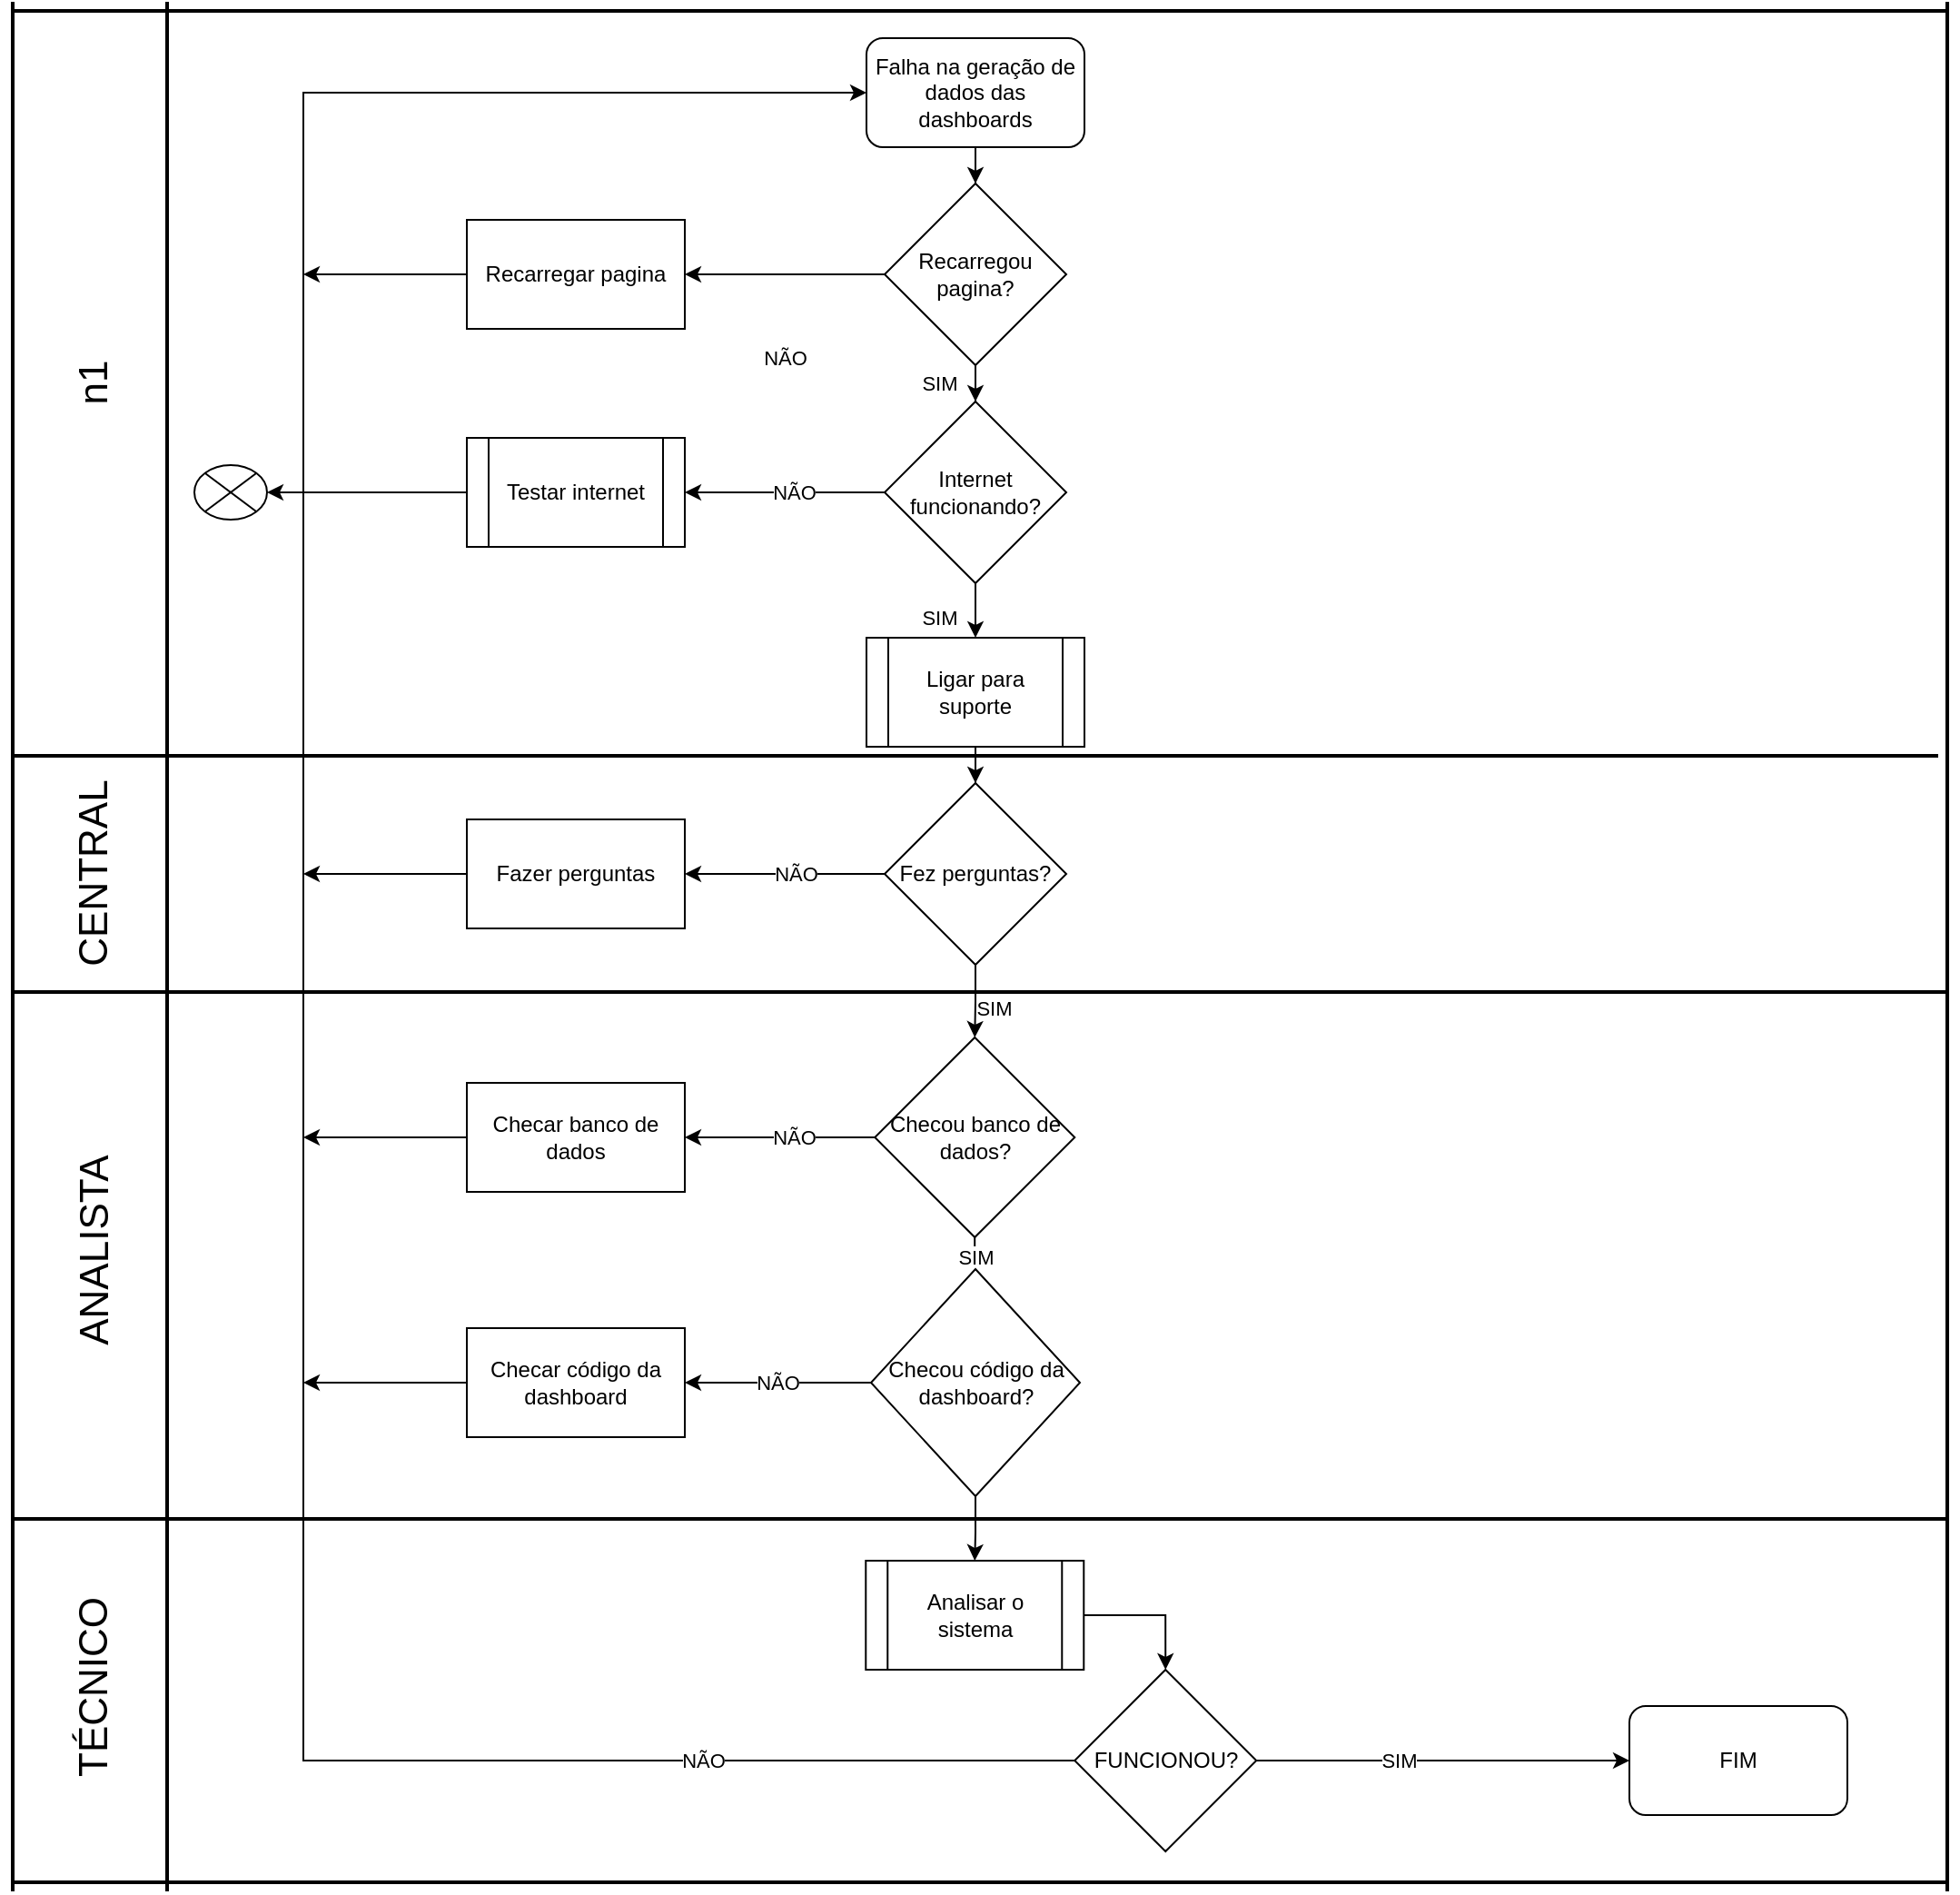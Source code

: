 <mxfile version="13.9.9" type="device" pages="2"><diagram id="C68aOzD6OiRZyPuTBdkf" name="Page-1"><mxGraphModel dx="1131" dy="-417" grid="1" gridSize="10" guides="1" tooltips="1" connect="1" arrows="1" fold="1" page="1" pageScale="1" pageWidth="827" pageHeight="1169" math="0" shadow="0"><root><mxCell id="0"/><mxCell id="1" parent="0"/><mxCell id="lL3IUf54djDJ5TBjghNZ-1" style="edgeStyle=orthogonalEdgeStyle;rounded=0;orthogonalLoop=1;jettySize=auto;html=1;entryX=0.5;entryY=0;entryDx=0;entryDy=0;" parent="1" source="lL3IUf54djDJ5TBjghNZ-2" target="lL3IUf54djDJ5TBjghNZ-5" edge="1"><mxGeometry relative="1" as="geometry"><mxPoint x="575" y="2050" as="targetPoint"/></mxGeometry></mxCell><mxCell id="lL3IUf54djDJ5TBjghNZ-2" value="&lt;font style=&quot;vertical-align: inherit&quot;&gt;&lt;font style=&quot;vertical-align: inherit&quot;&gt;&lt;font style=&quot;vertical-align: inherit&quot;&gt;&lt;font style=&quot;vertical-align: inherit&quot;&gt;Falha na geração de dados das dashboards&lt;/font&gt;&lt;/font&gt;&lt;br&gt;&lt;/font&gt;&lt;/font&gt;" style="rounded=1;whiteSpace=wrap;html=1;" parent="1" vertex="1"><mxGeometry x="515" y="1940" width="120" height="60" as="geometry"/></mxCell><mxCell id="lL3IUf54djDJ5TBjghNZ-3" value="NÃO" style="edgeStyle=orthogonalEdgeStyle;rounded=0;orthogonalLoop=1;jettySize=auto;html=1;" parent="1" source="lL3IUf54djDJ5TBjghNZ-5" target="lL3IUf54djDJ5TBjghNZ-7" edge="1"><mxGeometry x="1" y="56" relative="1" as="geometry"><Array as="points"><mxPoint x="415" y="2070"/></Array><mxPoint x="55" y="-10" as="offset"/></mxGeometry></mxCell><mxCell id="lL3IUf54djDJ5TBjghNZ-4" value="SIM" style="edgeStyle=orthogonalEdgeStyle;rounded=0;orthogonalLoop=1;jettySize=auto;html=1;entryX=0.5;entryY=0;entryDx=0;entryDy=0;" parent="1" source="lL3IUf54djDJ5TBjghNZ-5" target="lL3IUf54djDJ5TBjghNZ-17" edge="1"><mxGeometry x="0.668" y="-20" relative="1" as="geometry"><mxPoint as="offset"/></mxGeometry></mxCell><mxCell id="lL3IUf54djDJ5TBjghNZ-5" value="Recarregou&lt;br&gt;pagina?" style="rhombus;whiteSpace=wrap;html=1;" parent="1" vertex="1"><mxGeometry x="525" y="2020" width="100" height="100" as="geometry"/></mxCell><mxCell id="lL3IUf54djDJ5TBjghNZ-6" style="edgeStyle=orthogonalEdgeStyle;rounded=0;orthogonalLoop=1;jettySize=auto;html=1;" parent="1" source="lL3IUf54djDJ5TBjghNZ-7" edge="1"><mxGeometry relative="1" as="geometry"><mxPoint x="205" y="2070" as="targetPoint"/></mxGeometry></mxCell><mxCell id="lL3IUf54djDJ5TBjghNZ-7" value="Recarregar pagina" style="rounded=0;whiteSpace=wrap;html=1;" parent="1" vertex="1"><mxGeometry x="295" y="2040" width="120" height="60" as="geometry"/></mxCell><mxCell id="lL3IUf54djDJ5TBjghNZ-8" style="edgeStyle=orthogonalEdgeStyle;rounded=0;orthogonalLoop=1;jettySize=auto;html=1;entryX=0;entryY=0.5;entryDx=0;entryDy=0;" parent="1" source="lL3IUf54djDJ5TBjghNZ-12" target="lL3IUf54djDJ5TBjghNZ-2" edge="1"><mxGeometry relative="1" as="geometry"><mxPoint x="799" y="2450" as="targetPoint"/><Array as="points"><mxPoint x="205" y="2888"/><mxPoint x="205" y="1970"/></Array></mxGeometry></mxCell><mxCell id="lL3IUf54djDJ5TBjghNZ-9" value="NÃO" style="edgeLabel;html=1;align=center;verticalAlign=middle;resizable=0;points=[];" parent="lL3IUf54djDJ5TBjghNZ-8" vertex="1" connectable="0"><mxGeometry x="-0.444" y="1" relative="1" as="geometry"><mxPoint x="220.97" y="34.76" as="offset"/></mxGeometry></mxCell><mxCell id="lL3IUf54djDJ5TBjghNZ-10" style="edgeStyle=orthogonalEdgeStyle;rounded=0;orthogonalLoop=1;jettySize=auto;html=1;entryX=0;entryY=0.5;entryDx=0;entryDy=0;" parent="1" source="lL3IUf54djDJ5TBjghNZ-12" target="lL3IUf54djDJ5TBjghNZ-13" edge="1"><mxGeometry relative="1" as="geometry"/></mxCell><mxCell id="lL3IUf54djDJ5TBjghNZ-11" value="SIM" style="edgeLabel;html=1;align=center;verticalAlign=middle;resizable=0;points=[];" parent="lL3IUf54djDJ5TBjghNZ-10" vertex="1" connectable="0"><mxGeometry x="-0.306" y="1" relative="1" as="geometry"><mxPoint x="6.29" y="1" as="offset"/></mxGeometry></mxCell><mxCell id="lL3IUf54djDJ5TBjghNZ-12" value="FUNCIONOU?" style="rhombus;whiteSpace=wrap;html=1;" parent="1" vertex="1"><mxGeometry x="629.64" y="2838" width="100" height="100" as="geometry"/></mxCell><mxCell id="lL3IUf54djDJ5TBjghNZ-13" value="FIM" style="rounded=1;whiteSpace=wrap;html=1;" parent="1" vertex="1"><mxGeometry x="935" y="2858" width="120" height="60" as="geometry"/></mxCell><mxCell id="lL3IUf54djDJ5TBjghNZ-14" style="edgeStyle=orthogonalEdgeStyle;rounded=0;orthogonalLoop=1;jettySize=auto;html=1;entryX=1;entryY=0.5;entryDx=0;entryDy=0;" parent="1" source="lL3IUf54djDJ5TBjghNZ-17" target="lL3IUf54djDJ5TBjghNZ-19" edge="1"><mxGeometry relative="1" as="geometry"><mxPoint x="445" y="2210" as="targetPoint"/></mxGeometry></mxCell><mxCell id="lL3IUf54djDJ5TBjghNZ-15" value="NÃO" style="edgeLabel;html=1;align=center;verticalAlign=middle;resizable=0;points=[];" parent="lL3IUf54djDJ5TBjghNZ-14" vertex="1" connectable="0"><mxGeometry x="0.182" relative="1" as="geometry"><mxPoint x="15" as="offset"/></mxGeometry></mxCell><mxCell id="lL3IUf54djDJ5TBjghNZ-16" value="SIM" style="edgeStyle=orthogonalEdgeStyle;rounded=0;orthogonalLoop=1;jettySize=auto;html=1;entryX=0.5;entryY=0;entryDx=0;entryDy=0;" parent="1" source="lL3IUf54djDJ5TBjghNZ-17" edge="1"><mxGeometry x="0.2" y="-20" relative="1" as="geometry"><mxPoint x="575" y="2270" as="targetPoint"/><mxPoint as="offset"/></mxGeometry></mxCell><mxCell id="lL3IUf54djDJ5TBjghNZ-17" value="Internet funcionando?" style="rhombus;whiteSpace=wrap;html=1;" parent="1" vertex="1"><mxGeometry x="525" y="2140" width="100" height="100" as="geometry"/></mxCell><mxCell id="lL3IUf54djDJ5TBjghNZ-18" style="edgeStyle=orthogonalEdgeStyle;rounded=0;orthogonalLoop=1;jettySize=auto;html=1;" parent="1" source="lL3IUf54djDJ5TBjghNZ-19" target="lL3IUf54djDJ5TBjghNZ-20" edge="1"><mxGeometry relative="1" as="geometry"/></mxCell><mxCell id="lL3IUf54djDJ5TBjghNZ-19" value="Testar internet" style="shape=process;whiteSpace=wrap;html=1;backgroundOutline=1;" parent="1" vertex="1"><mxGeometry x="295" y="2160" width="120" height="60" as="geometry"/></mxCell><mxCell id="lL3IUf54djDJ5TBjghNZ-20" value="" style="shape=sumEllipse;perimeter=ellipsePerimeter;whiteSpace=wrap;html=1;backgroundOutline=1;" parent="1" vertex="1"><mxGeometry x="145" y="2175" width="40" height="30" as="geometry"/></mxCell><mxCell id="lL3IUf54djDJ5TBjghNZ-21" style="edgeStyle=orthogonalEdgeStyle;rounded=0;orthogonalLoop=1;jettySize=auto;html=1;entryX=1;entryY=0.5;entryDx=0;entryDy=0;" parent="1" source="lL3IUf54djDJ5TBjghNZ-24" target="lL3IUf54djDJ5TBjghNZ-29" edge="1"><mxGeometry relative="1" as="geometry"><mxPoint x="435" y="2420" as="targetPoint"/></mxGeometry></mxCell><mxCell id="lL3IUf54djDJ5TBjghNZ-22" value="NÃO" style="edgeLabel;html=1;align=center;verticalAlign=middle;resizable=0;points=[];" parent="lL3IUf54djDJ5TBjghNZ-21" vertex="1" connectable="0"><mxGeometry x="0.33" y="-3" relative="1" as="geometry"><mxPoint x="23.33" y="3" as="offset"/></mxGeometry></mxCell><mxCell id="lL3IUf54djDJ5TBjghNZ-23" value="SIM" style="edgeStyle=orthogonalEdgeStyle;rounded=0;orthogonalLoop=1;jettySize=auto;html=1;entryX=0.5;entryY=0;entryDx=0;entryDy=0;" parent="1" source="lL3IUf54djDJ5TBjghNZ-24" target="lL3IUf54djDJ5TBjghNZ-34" edge="1"><mxGeometry x="0.2" y="10" relative="1" as="geometry"><mxPoint as="offset"/></mxGeometry></mxCell><mxCell id="lL3IUf54djDJ5TBjghNZ-24" value="Fez perguntas?" style="rhombus;whiteSpace=wrap;html=1;" parent="1" vertex="1"><mxGeometry x="525" y="2350" width="100" height="100" as="geometry"/></mxCell><mxCell id="lL3IUf54djDJ5TBjghNZ-25" value="" style="line;strokeWidth=2;html=1;" parent="1" vertex="1"><mxGeometry x="45" y="2330" width="1060" height="10" as="geometry"/></mxCell><mxCell id="lL3IUf54djDJ5TBjghNZ-26" style="edgeStyle=orthogonalEdgeStyle;rounded=0;orthogonalLoop=1;jettySize=auto;html=1;" parent="1" source="lL3IUf54djDJ5TBjghNZ-27" target="lL3IUf54djDJ5TBjghNZ-24" edge="1"><mxGeometry relative="1" as="geometry"/></mxCell><mxCell id="lL3IUf54djDJ5TBjghNZ-27" value="Ligar para suporte" style="shape=process;whiteSpace=wrap;html=1;backgroundOutline=1;" parent="1" vertex="1"><mxGeometry x="515" y="2270" width="120" height="60" as="geometry"/></mxCell><mxCell id="lL3IUf54djDJ5TBjghNZ-28" style="edgeStyle=orthogonalEdgeStyle;rounded=0;orthogonalLoop=1;jettySize=auto;html=1;" parent="1" source="lL3IUf54djDJ5TBjghNZ-29" edge="1"><mxGeometry relative="1" as="geometry"><mxPoint x="205" y="2400" as="targetPoint"/></mxGeometry></mxCell><mxCell id="lL3IUf54djDJ5TBjghNZ-29" value="Fazer perguntas" style="rounded=0;whiteSpace=wrap;html=1;" parent="1" vertex="1"><mxGeometry x="295" y="2370" width="120" height="60" as="geometry"/></mxCell><mxCell id="lL3IUf54djDJ5TBjghNZ-30" value="" style="line;strokeWidth=2;html=1;" parent="1" vertex="1"><mxGeometry x="45" y="2460" width="1065" height="10" as="geometry"/></mxCell><mxCell id="lL3IUf54djDJ5TBjghNZ-31" style="edgeStyle=orthogonalEdgeStyle;rounded=0;orthogonalLoop=1;jettySize=auto;html=1;" parent="1" source="lL3IUf54djDJ5TBjghNZ-34" target="lL3IUf54djDJ5TBjghNZ-41" edge="1"><mxGeometry relative="1" as="geometry"/></mxCell><mxCell id="lL3IUf54djDJ5TBjghNZ-32" value="NÃO" style="edgeLabel;html=1;align=center;verticalAlign=middle;resizable=0;points=[];" parent="lL3IUf54djDJ5TBjghNZ-31" vertex="1" connectable="0"><mxGeometry x="-0.14" relative="1" as="geometry"><mxPoint as="offset"/></mxGeometry></mxCell><mxCell id="lL3IUf54djDJ5TBjghNZ-33" value="SIM" style="edgeStyle=orthogonalEdgeStyle;rounded=0;orthogonalLoop=1;jettySize=auto;html=1;entryX=0.5;entryY=0;entryDx=0;entryDy=0;" parent="1" source="lL3IUf54djDJ5TBjghNZ-34" target="lL3IUf54djDJ5TBjghNZ-37" edge="1"><mxGeometry relative="1" as="geometry"/></mxCell><mxCell id="lL3IUf54djDJ5TBjghNZ-34" value="Checou banco de dados?" style="rhombus;whiteSpace=wrap;html=1;" parent="1" vertex="1"><mxGeometry x="519.64" y="2490" width="110" height="110" as="geometry"/></mxCell><mxCell id="lL3IUf54djDJ5TBjghNZ-35" value="NÃO" style="edgeStyle=orthogonalEdgeStyle;rounded=0;orthogonalLoop=1;jettySize=auto;html=1;entryX=1;entryY=0.5;entryDx=0;entryDy=0;" parent="1" source="lL3IUf54djDJ5TBjghNZ-37" target="lL3IUf54djDJ5TBjghNZ-39" edge="1"><mxGeometry relative="1" as="geometry"><mxPoint x="425" y="2695" as="targetPoint"/></mxGeometry></mxCell><mxCell id="lL3IUf54djDJ5TBjghNZ-36" style="edgeStyle=orthogonalEdgeStyle;rounded=0;orthogonalLoop=1;jettySize=auto;html=1;entryX=0.5;entryY=0;entryDx=0;entryDy=0;" parent="1" source="lL3IUf54djDJ5TBjghNZ-37" target="lL3IUf54djDJ5TBjghNZ-44" edge="1"><mxGeometry relative="1" as="geometry"><mxPoint x="575" y="2770" as="targetPoint"/></mxGeometry></mxCell><mxCell id="lL3IUf54djDJ5TBjghNZ-37" value="Checou código da dashboard?" style="rhombus;whiteSpace=wrap;html=1;" parent="1" vertex="1"><mxGeometry x="517.5" y="2617.5" width="115" height="125" as="geometry"/></mxCell><mxCell id="lL3IUf54djDJ5TBjghNZ-38" style="edgeStyle=orthogonalEdgeStyle;rounded=0;orthogonalLoop=1;jettySize=auto;html=1;" parent="1" source="lL3IUf54djDJ5TBjghNZ-39" edge="1"><mxGeometry relative="1" as="geometry"><mxPoint x="205" y="2680" as="targetPoint"/></mxGeometry></mxCell><mxCell id="lL3IUf54djDJ5TBjghNZ-39" value="Checar código da dashboard" style="rounded=0;whiteSpace=wrap;html=1;" parent="1" vertex="1"><mxGeometry x="295" y="2650" width="120" height="60" as="geometry"/></mxCell><mxCell id="lL3IUf54djDJ5TBjghNZ-40" style="edgeStyle=orthogonalEdgeStyle;rounded=0;orthogonalLoop=1;jettySize=auto;html=1;" parent="1" source="lL3IUf54djDJ5TBjghNZ-41" edge="1"><mxGeometry relative="1" as="geometry"><mxPoint x="205" y="2545" as="targetPoint"/></mxGeometry></mxCell><mxCell id="lL3IUf54djDJ5TBjghNZ-41" value="Checar banco de dados" style="rounded=0;whiteSpace=wrap;html=1;" parent="1" vertex="1"><mxGeometry x="295" y="2515" width="120" height="60" as="geometry"/></mxCell><mxCell id="lL3IUf54djDJ5TBjghNZ-42" value="" style="line;strokeWidth=2;html=1;" parent="1" vertex="1"><mxGeometry x="45" y="2750" width="1065" height="10" as="geometry"/></mxCell><mxCell id="lL3IUf54djDJ5TBjghNZ-43" style="edgeStyle=orthogonalEdgeStyle;rounded=0;orthogonalLoop=1;jettySize=auto;html=1;entryX=0.5;entryY=0;entryDx=0;entryDy=0;exitX=1;exitY=0.5;exitDx=0;exitDy=0;" parent="1" source="lL3IUf54djDJ5TBjghNZ-44" target="lL3IUf54djDJ5TBjghNZ-12" edge="1"><mxGeometry relative="1" as="geometry"><Array as="points"><mxPoint x="680" y="2808"/></Array></mxGeometry></mxCell><mxCell id="lL3IUf54djDJ5TBjghNZ-44" value="Analisar o sistema" style="shape=process;whiteSpace=wrap;html=1;backgroundOutline=1;" parent="1" vertex="1"><mxGeometry x="514.64" y="2778" width="120" height="60" as="geometry"/></mxCell><mxCell id="lL3IUf54djDJ5TBjghNZ-45" value="" style="line;strokeWidth=2;direction=south;html=1;" parent="1" vertex="1"><mxGeometry x="40" y="1920" width="10" height="1040" as="geometry"/></mxCell><mxCell id="lL3IUf54djDJ5TBjghNZ-46" value="" style="line;strokeWidth=2;html=1;" parent="1" vertex="1"><mxGeometry x="45" y="2950" width="1065" height="10" as="geometry"/></mxCell><mxCell id="lL3IUf54djDJ5TBjghNZ-47" value="" style="line;strokeWidth=2;direction=south;html=1;" parent="1" vertex="1"><mxGeometry x="1105" y="1920" width="10" height="1040" as="geometry"/></mxCell><mxCell id="lL3IUf54djDJ5TBjghNZ-48" value="" style="line;strokeWidth=2;html=1;" parent="1" vertex="1"><mxGeometry x="45" y="1920" width="1065" height="10" as="geometry"/></mxCell><mxCell id="lL3IUf54djDJ5TBjghNZ-49" value="" style="line;strokeWidth=2;direction=south;html=1;" parent="1" vertex="1"><mxGeometry x="125" y="1920" width="10" height="1040" as="geometry"/></mxCell><mxCell id="lL3IUf54djDJ5TBjghNZ-50" value="&lt;span style=&quot;font-size: 22px&quot;&gt;n1&lt;/span&gt;" style="text;html=1;align=center;verticalAlign=middle;resizable=0;points=[];autosize=1;rotation=-90;" parent="1" vertex="1"><mxGeometry x="70" y="2120" width="40" height="20" as="geometry"/></mxCell><mxCell id="lL3IUf54djDJ5TBjghNZ-51" value="&lt;font style=&quot;font-size: 22px&quot;&gt;CENTRAL&lt;/font&gt;" style="text;html=1;align=center;verticalAlign=middle;resizable=0;points=[];autosize=1;rotation=-90;" parent="1" vertex="1"><mxGeometry x="30" y="2390" width="120" height="20" as="geometry"/></mxCell><mxCell id="lL3IUf54djDJ5TBjghNZ-52" value="&lt;font style=&quot;font-size: 22px&quot;&gt;ANALISTA&lt;/font&gt;" style="text;html=1;align=center;verticalAlign=middle;resizable=0;points=[];autosize=1;rotation=-90;" parent="1" vertex="1"><mxGeometry x="30" y="2597.5" width="120" height="20" as="geometry"/></mxCell><mxCell id="lL3IUf54djDJ5TBjghNZ-53" value="&lt;span style=&quot;font-size: 22px&quot;&gt;TÉCNICO&lt;/span&gt;" style="text;html=1;align=center;verticalAlign=middle;resizable=0;points=[];autosize=1;rotation=-90;" parent="1" vertex="1"><mxGeometry x="30" y="2838" width="120" height="20" as="geometry"/></mxCell></root></mxGraphModel></diagram><diagram id="iR_GzFTSNBQ9pYfoPT5W" name="Page-2"><mxGraphModel dx="1131" dy="1921" grid="1" gridSize="10" guides="1" tooltips="1" connect="1" arrows="1" fold="1" page="1" pageScale="1" pageWidth="827" pageHeight="1169" math="0" shadow="0"><root><mxCell id="Cx1bZ6PdatSn4MNKSgRc-0"/><mxCell id="Cx1bZ6PdatSn4MNKSgRc-1" parent="Cx1bZ6PdatSn4MNKSgRc-0"/><mxCell id="icwxP9BIDco4ctWCTQTO-0" value="" style="swimlane;html=1;childLayout=stackLayout;resizeParent=1;resizeParentMax=0;horizontal=1;startSize=0;horizontalStack=0;" vertex="1" parent="Cx1bZ6PdatSn4MNKSgRc-1"><mxGeometry x="70" y="-80" width="960" height="1580" as="geometry"><mxRectangle x="110" y="-60" width="60" height="20" as="alternateBounds"/></mxGeometry></mxCell><mxCell id="icwxP9BIDco4ctWCTQTO-1" value="ANALISTA(N1)" style="swimlane;html=1;startSize=20;horizontal=0;" vertex="1" parent="icwxP9BIDco4ctWCTQTO-0"><mxGeometry width="960" height="630" as="geometry"/></mxCell><mxCell id="icwxP9BIDco4ctWCTQTO-16" style="edgeStyle=orthogonalEdgeStyle;rounded=0;orthogonalLoop=1;jettySize=auto;html=1;exitX=0.5;exitY=1;exitDx=0;exitDy=0;exitPerimeter=0;" edge="1" parent="icwxP9BIDco4ctWCTQTO-1" target="icwxP9BIDco4ctWCTQTO-15"><mxGeometry relative="1" as="geometry"><mxPoint x="885" y="100" as="sourcePoint"/></mxGeometry></mxCell><mxCell id="icwxP9BIDco4ctWCTQTO-18" style="edgeStyle=orthogonalEdgeStyle;rounded=0;orthogonalLoop=1;jettySize=auto;html=1;exitX=0;exitY=0.5;exitDx=0;exitDy=0;entryX=1;entryY=0.5;entryDx=0;entryDy=0;" edge="1" parent="icwxP9BIDco4ctWCTQTO-1" source="icwxP9BIDco4ctWCTQTO-15" target="icwxP9BIDco4ctWCTQTO-17"><mxGeometry relative="1" as="geometry"/></mxCell><mxCell id="icwxP9BIDco4ctWCTQTO-31" style="edgeStyle=orthogonalEdgeStyle;rounded=0;orthogonalLoop=1;jettySize=auto;html=1;exitX=0.5;exitY=1;exitDx=0;exitDy=0;" edge="1" parent="icwxP9BIDco4ctWCTQTO-1" source="icwxP9BIDco4ctWCTQTO-15" target="icwxP9BIDco4ctWCTQTO-30"><mxGeometry relative="1" as="geometry"/></mxCell><mxCell id="icwxP9BIDco4ctWCTQTO-15" value="recarregou pagina?" style="rhombus;whiteSpace=wrap;html=1;" vertex="1" parent="icwxP9BIDco4ctWCTQTO-1"><mxGeometry x="837.5" y="170" width="95" height="90" as="geometry"/></mxCell><mxCell id="icwxP9BIDco4ctWCTQTO-17" value="recarregar pagina" style="rounded=0;whiteSpace=wrap;html=1;" vertex="1" parent="icwxP9BIDco4ctWCTQTO-1"><mxGeometry x="580" y="185" width="120" height="60" as="geometry"/></mxCell><mxCell id="icwxP9BIDco4ctWCTQTO-19" value="não" style="text;html=1;strokeColor=none;fillColor=none;align=center;verticalAlign=middle;whiteSpace=wrap;rounded=0;" vertex="1" parent="icwxP9BIDco4ctWCTQTO-1"><mxGeometry x="750" y="185" width="40" height="20" as="geometry"/></mxCell><mxCell id="icwxP9BIDco4ctWCTQTO-33" style="edgeStyle=orthogonalEdgeStyle;rounded=0;orthogonalLoop=1;jettySize=auto;html=1;exitX=0.5;exitY=1;exitDx=0;exitDy=0;entryX=0.5;entryY=0;entryDx=0;entryDy=0;" edge="1" parent="icwxP9BIDco4ctWCTQTO-1" source="icwxP9BIDco4ctWCTQTO-30" target="icwxP9BIDco4ctWCTQTO-32"><mxGeometry relative="1" as="geometry"/></mxCell><mxCell id="icwxP9BIDco4ctWCTQTO-100" style="edgeStyle=orthogonalEdgeStyle;rounded=0;orthogonalLoop=1;jettySize=auto;html=1;exitX=0;exitY=0.5;exitDx=0;exitDy=0;entryX=1;entryY=0.5;entryDx=0;entryDy=0;entryPerimeter=0;" edge="1" parent="icwxP9BIDco4ctWCTQTO-1" source="icwxP9BIDco4ctWCTQTO-30" target="icwxP9BIDco4ctWCTQTO-99"><mxGeometry relative="1" as="geometry"/></mxCell><mxCell id="icwxP9BIDco4ctWCTQTO-30" value="internet funcionando?" style="rhombus;whiteSpace=wrap;html=1;" vertex="1" parent="icwxP9BIDco4ctWCTQTO-1"><mxGeometry x="822.5" y="280" width="125" height="120" as="geometry"/></mxCell><mxCell id="icwxP9BIDco4ctWCTQTO-38" style="edgeStyle=orthogonalEdgeStyle;rounded=0;orthogonalLoop=1;jettySize=auto;html=1;exitX=0;exitY=0.5;exitDx=0;exitDy=0;" edge="1" parent="icwxP9BIDco4ctWCTQTO-1" source="icwxP9BIDco4ctWCTQTO-32" target="icwxP9BIDco4ctWCTQTO-37"><mxGeometry relative="1" as="geometry"/></mxCell><mxCell id="icwxP9BIDco4ctWCTQTO-32" value="Todas as luzes estão acesas?" style="rhombus;whiteSpace=wrap;html=1;" vertex="1" parent="icwxP9BIDco4ctWCTQTO-1"><mxGeometry x="832.5" y="470" width="105" height="100" as="geometry"/></mxCell><mxCell id="icwxP9BIDco4ctWCTQTO-37" value="acender as luzes" style="rounded=1;whiteSpace=wrap;html=1;" vertex="1" parent="icwxP9BIDco4ctWCTQTO-1"><mxGeometry x="580" y="490" width="120" height="60" as="geometry"/></mxCell><mxCell id="icwxP9BIDco4ctWCTQTO-41" value="não" style="text;html=1;strokeColor=none;fillColor=none;align=center;verticalAlign=middle;whiteSpace=wrap;rounded=0;" vertex="1" parent="icwxP9BIDco4ctWCTQTO-1"><mxGeometry x="750" y="525" width="40" height="20" as="geometry"/></mxCell><mxCell id="icwxP9BIDco4ctWCTQTO-42" value="SIM&lt;br&gt;" style="text;html=1;strokeColor=none;fillColor=none;align=center;verticalAlign=middle;whiteSpace=wrap;rounded=0;" vertex="1" parent="icwxP9BIDco4ctWCTQTO-1"><mxGeometry x="900" y="430" width="40" height="20" as="geometry"/></mxCell><mxCell id="icwxP9BIDco4ctWCTQTO-59" value="SIM&lt;br&gt;" style="text;html=1;strokeColor=none;fillColor=none;align=center;verticalAlign=middle;whiteSpace=wrap;rounded=0;" vertex="1" parent="icwxP9BIDco4ctWCTQTO-1"><mxGeometry x="907.5" y="245" width="40" height="20" as="geometry"/></mxCell><mxCell id="icwxP9BIDco4ctWCTQTO-99" value="" style="verticalLabelPosition=bottom;verticalAlign=top;html=1;shape=mxgraph.flowchart.or;" vertex="1" parent="icwxP9BIDco4ctWCTQTO-1"><mxGeometry x="670" y="322.5" width="40" height="35" as="geometry"/></mxCell><mxCell id="icwxP9BIDco4ctWCTQTO-101" value="não" style="text;html=1;strokeColor=none;fillColor=none;align=center;verticalAlign=middle;whiteSpace=wrap;rounded=0;" vertex="1" parent="icwxP9BIDco4ctWCTQTO-1"><mxGeometry x="757" y="337.5" width="40" height="20" as="geometry"/></mxCell><mxCell id="icwxP9BIDco4ctWCTQTO-115" value="&#10;&#10;&lt;span style=&quot;color: rgb(0, 0, 0); font-family: helvetica; font-size: 12px; font-style: normal; font-weight: 400; letter-spacing: normal; text-align: center; text-indent: 0px; text-transform: none; word-spacing: 0px; background-color: rgb(248, 249, 250); display: inline; float: none;&quot;&gt;Falha na feração de dados das dasheboards&lt;/span&gt;&#10;&#10;" style="rounded=0;whiteSpace=wrap;html=1;" vertex="1" parent="icwxP9BIDco4ctWCTQTO-1"><mxGeometry x="813.5" y="30" width="143" height="70" as="geometry"/></mxCell><mxCell id="icwxP9BIDco4ctWCTQTO-2" value="ANALISTA(N2)" style="swimlane;html=1;startSize=20;horizontal=0;" vertex="1" parent="icwxP9BIDco4ctWCTQTO-0"><mxGeometry y="630" width="960" height="490" as="geometry"/></mxCell><mxCell id="icwxP9BIDco4ctWCTQTO-63" style="edgeStyle=orthogonalEdgeStyle;rounded=0;orthogonalLoop=1;jettySize=auto;html=1;exitX=0.5;exitY=1;exitDx=0;exitDy=0;" edge="1" parent="icwxP9BIDco4ctWCTQTO-2" source="icwxP9BIDco4ctWCTQTO-60" target="icwxP9BIDco4ctWCTQTO-62"><mxGeometry relative="1" as="geometry"/></mxCell><mxCell id="icwxP9BIDco4ctWCTQTO-68" style="edgeStyle=orthogonalEdgeStyle;rounded=0;orthogonalLoop=1;jettySize=auto;html=1;exitX=0;exitY=0.5;exitDx=0;exitDy=0;entryX=1;entryY=0.5;entryDx=0;entryDy=0;" edge="1" parent="icwxP9BIDco4ctWCTQTO-2" source="icwxP9BIDco4ctWCTQTO-60" target="icwxP9BIDco4ctWCTQTO-81"><mxGeometry relative="1" as="geometry"><mxPoint x="610" y="125" as="targetPoint"/></mxGeometry></mxCell><mxCell id="icwxP9BIDco4ctWCTQTO-60" value="checou banco de dados?&amp;nbsp;" style="rhombus;whiteSpace=wrap;html=1;" vertex="1" parent="icwxP9BIDco4ctWCTQTO-2"><mxGeometry x="827.5" y="70" width="115" height="110" as="geometry"/></mxCell><mxCell id="icwxP9BIDco4ctWCTQTO-62" value="checou código da dashboard" style="rhombus;whiteSpace=wrap;html=1;" vertex="1" parent="icwxP9BIDco4ctWCTQTO-2"><mxGeometry x="827.5" y="240" width="115" height="120" as="geometry"/></mxCell><mxCell id="icwxP9BIDco4ctWCTQTO-64" value="SIM&lt;br&gt;" style="text;html=1;strokeColor=none;fillColor=none;align=center;verticalAlign=middle;whiteSpace=wrap;rounded=0;" vertex="1" parent="icwxP9BIDco4ctWCTQTO-2"><mxGeometry x="900" y="200" width="40" height="20" as="geometry"/></mxCell><mxCell id="icwxP9BIDco4ctWCTQTO-65" value="SIM&lt;br&gt;" style="text;html=1;strokeColor=none;fillColor=none;align=center;verticalAlign=middle;whiteSpace=wrap;rounded=0;" vertex="1" parent="icwxP9BIDco4ctWCTQTO-2"><mxGeometry x="902.5" y="30" width="40" height="20" as="geometry"/></mxCell><mxCell id="icwxP9BIDco4ctWCTQTO-69" value="não" style="text;html=1;strokeColor=none;fillColor=none;align=center;verticalAlign=middle;whiteSpace=wrap;rounded=0;" vertex="1" parent="icwxP9BIDco4ctWCTQTO-2"><mxGeometry x="690" y="130" width="40" height="20" as="geometry"/></mxCell><mxCell id="icwxP9BIDco4ctWCTQTO-72" style="edgeStyle=orthogonalEdgeStyle;rounded=0;orthogonalLoop=1;jettySize=auto;html=1;exitX=0;exitY=0.5;exitDx=0;exitDy=0;entryX=1;entryY=0.5;entryDx=0;entryDy=0;" edge="1" parent="icwxP9BIDco4ctWCTQTO-2" source="icwxP9BIDco4ctWCTQTO-62" target="icwxP9BIDco4ctWCTQTO-82"><mxGeometry relative="1" as="geometry"><mxPoint x="630" y="300" as="targetPoint"/></mxGeometry></mxCell><mxCell id="icwxP9BIDco4ctWCTQTO-75" value="não" style="text;html=1;strokeColor=none;fillColor=none;align=center;verticalAlign=middle;whiteSpace=wrap;rounded=0;" vertex="1" parent="icwxP9BIDco4ctWCTQTO-2"><mxGeometry x="700" y="300" width="40" height="20" as="geometry"/></mxCell><mxCell id="icwxP9BIDco4ctWCTQTO-81" value="&lt;span&gt;checar banco de dados&lt;/span&gt;" style="shape=process;whiteSpace=wrap;html=1;backgroundOutline=1;" vertex="1" parent="icwxP9BIDco4ctWCTQTO-2"><mxGeometry x="500" y="95" width="120" height="60" as="geometry"/></mxCell><mxCell id="icwxP9BIDco4ctWCTQTO-82" value="&lt;span&gt;checar banco de dados&lt;/span&gt;" style="shape=process;whiteSpace=wrap;html=1;backgroundOutline=1;" vertex="1" parent="icwxP9BIDco4ctWCTQTO-2"><mxGeometry x="520" y="270" width="120" height="60" as="geometry"/></mxCell><mxCell id="icwxP9BIDco4ctWCTQTO-3" value="ANALISTA(N3)" style="swimlane;html=1;startSize=20;horizontal=0;" vertex="1" parent="icwxP9BIDco4ctWCTQTO-0"><mxGeometry y="1120" width="960" height="460" as="geometry"/></mxCell><mxCell id="icwxP9BIDco4ctWCTQTO-84" style="edgeStyle=orthogonalEdgeStyle;rounded=0;orthogonalLoop=1;jettySize=auto;html=1;exitX=0.5;exitY=1;exitDx=0;exitDy=0;entryX=0.5;entryY=0;entryDx=0;entryDy=0;" edge="1" parent="icwxP9BIDco4ctWCTQTO-3" source="icwxP9BIDco4ctWCTQTO-79" target="icwxP9BIDco4ctWCTQTO-83"><mxGeometry relative="1" as="geometry"/></mxCell><mxCell id="icwxP9BIDco4ctWCTQTO-79" value="Direcionamento&lt;br&gt;de um tecnico" style="rounded=0;whiteSpace=wrap;html=1;" vertex="1" parent="icwxP9BIDco4ctWCTQTO-3"><mxGeometry x="825" y="40" width="120" height="60" as="geometry"/></mxCell><mxCell id="icwxP9BIDco4ctWCTQTO-87" style="edgeStyle=orthogonalEdgeStyle;rounded=0;orthogonalLoop=1;jettySize=auto;html=1;exitX=0;exitY=0.5;exitDx=0;exitDy=0;entryX=1;entryY=0.5;entryDx=0;entryDy=0;" edge="1" parent="icwxP9BIDco4ctWCTQTO-3" source="icwxP9BIDco4ctWCTQTO-83" target="icwxP9BIDco4ctWCTQTO-86"><mxGeometry relative="1" as="geometry"/></mxCell><mxCell id="icwxP9BIDco4ctWCTQTO-83" value="analisar todo o funcionamento&lt;br&gt;do sistema" style="shape=process;whiteSpace=wrap;html=1;backgroundOutline=1;" vertex="1" parent="icwxP9BIDco4ctWCTQTO-3"><mxGeometry x="825" y="190" width="120" height="60" as="geometry"/></mxCell><mxCell id="icwxP9BIDco4ctWCTQTO-89" style="edgeStyle=orthogonalEdgeStyle;rounded=0;orthogonalLoop=1;jettySize=auto;html=1;exitX=0.5;exitY=1;exitDx=0;exitDy=0;entryX=0.5;entryY=0;entryDx=0;entryDy=0;" edge="1" parent="icwxP9BIDco4ctWCTQTO-3" source="icwxP9BIDco4ctWCTQTO-86" target="icwxP9BIDco4ctWCTQTO-92"><mxGeometry relative="1" as="geometry"/></mxCell><mxCell id="icwxP9BIDco4ctWCTQTO-86" value="funcionou?" style="rhombus;whiteSpace=wrap;html=1;" vertex="1" parent="icwxP9BIDco4ctWCTQTO-3"><mxGeometry x="560" y="180" width="80" height="80" as="geometry"/></mxCell><mxCell id="icwxP9BIDco4ctWCTQTO-96" style="edgeStyle=orthogonalEdgeStyle;rounded=0;orthogonalLoop=1;jettySize=auto;html=1;exitX=0.5;exitY=1;exitDx=0;exitDy=0;entryX=0.5;entryY=1;entryDx=0;entryDy=0;" edge="1" parent="icwxP9BIDco4ctWCTQTO-3" source="icwxP9BIDco4ctWCTQTO-88" target="icwxP9BIDco4ctWCTQTO-94"><mxGeometry relative="1" as="geometry"/></mxCell><mxCell id="icwxP9BIDco4ctWCTQTO-88" value="Atualizar ocorrência no sistema" style="shape=process;whiteSpace=wrap;html=1;backgroundOutline=1;" vertex="1" parent="icwxP9BIDco4ctWCTQTO-3"><mxGeometry x="705" y="300" width="120" height="60" as="geometry"/></mxCell><mxCell id="icwxP9BIDco4ctWCTQTO-90" value="não" style="text;html=1;strokeColor=none;fillColor=none;align=center;verticalAlign=middle;whiteSpace=wrap;rounded=0;" vertex="1" parent="icwxP9BIDco4ctWCTQTO-3"><mxGeometry x="600" y="260" width="40" height="20" as="geometry"/></mxCell><mxCell id="icwxP9BIDco4ctWCTQTO-93" style="edgeStyle=orthogonalEdgeStyle;rounded=0;orthogonalLoop=1;jettySize=auto;html=1;exitX=1;exitY=0.5;exitDx=0;exitDy=0;" edge="1" parent="icwxP9BIDco4ctWCTQTO-3" source="icwxP9BIDco4ctWCTQTO-92" target="icwxP9BIDco4ctWCTQTO-88"><mxGeometry relative="1" as="geometry"/></mxCell><mxCell id="icwxP9BIDco4ctWCTQTO-92" value="Relatório da ocorrência" style="shape=document;whiteSpace=wrap;html=1;boundedLbl=1;" vertex="1" parent="icwxP9BIDco4ctWCTQTO-3"><mxGeometry x="500" y="300" width="80" height="60" as="geometry"/></mxCell><mxCell id="icwxP9BIDco4ctWCTQTO-95" style="edgeStyle=orthogonalEdgeStyle;rounded=0;orthogonalLoop=1;jettySize=auto;html=1;exitX=0.5;exitY=0;exitDx=0;exitDy=0;" edge="1" parent="icwxP9BIDco4ctWCTQTO-3" source="icwxP9BIDco4ctWCTQTO-94"><mxGeometry relative="1" as="geometry"><mxPoint x="560" y="220" as="targetPoint"/><Array as="points"><mxPoint x="344" y="240"/><mxPoint x="560" y="240"/></Array></mxGeometry></mxCell><mxCell id="icwxP9BIDco4ctWCTQTO-94" value="Analisar ocorrência&amp;nbsp;" style="rounded=0;whiteSpace=wrap;html=1;" vertex="1" parent="icwxP9BIDco4ctWCTQTO-3"><mxGeometry x="284" y="300" width="120" height="60" as="geometry"/></mxCell><mxCell id="icwxP9BIDco4ctWCTQTO-97" value="sim" style="text;html=1;strokeColor=none;fillColor=none;align=center;verticalAlign=middle;whiteSpace=wrap;rounded=0;" vertex="1" parent="icwxP9BIDco4ctWCTQTO-3"><mxGeometry x="324" y="190" width="40" height="20" as="geometry"/></mxCell><mxCell id="icwxP9BIDco4ctWCTQTO-61" style="edgeStyle=orthogonalEdgeStyle;rounded=0;orthogonalLoop=1;jettySize=auto;html=1;exitX=0.5;exitY=1;exitDx=0;exitDy=0;" edge="1" parent="icwxP9BIDco4ctWCTQTO-0" source="icwxP9BIDco4ctWCTQTO-32" target="icwxP9BIDco4ctWCTQTO-60"><mxGeometry relative="1" as="geometry"/></mxCell><mxCell id="icwxP9BIDco4ctWCTQTO-80" style="edgeStyle=orthogonalEdgeStyle;rounded=0;orthogonalLoop=1;jettySize=auto;html=1;exitX=0.5;exitY=1;exitDx=0;exitDy=0;entryX=0.5;entryY=0;entryDx=0;entryDy=0;" edge="1" parent="icwxP9BIDco4ctWCTQTO-0" source="icwxP9BIDco4ctWCTQTO-62" target="icwxP9BIDco4ctWCTQTO-79"><mxGeometry relative="1" as="geometry"/></mxCell><mxCell id="icwxP9BIDco4ctWCTQTO-23" value="Usuario" style="swimlane;html=1;startSize=20;horizontal=0;" vertex="1" parent="Cx1bZ6PdatSn4MNKSgRc-1"><mxGeometry x="70" y="-500" width="960" height="420" as="geometry"/></mxCell><mxCell id="icwxP9BIDco4ctWCTQTO-36" style="edgeStyle=orthogonalEdgeStyle;rounded=0;orthogonalLoop=1;jettySize=auto;html=1;exitX=0;exitY=0.5;exitDx=0;exitDy=0;" edge="1" parent="icwxP9BIDco4ctWCTQTO-23" source="icwxP9BIDco4ctWCTQTO-22"><mxGeometry relative="1" as="geometry"><mxPoint x="180" y="290" as="targetPoint"/></mxGeometry></mxCell><mxCell id="icwxP9BIDco4ctWCTQTO-22" value="Funcionou" style="rhombus;whiteSpace=wrap;html=1;" vertex="1" parent="icwxP9BIDco4ctWCTQTO-23"><mxGeometry x="260" y="250" width="80" height="80" as="geometry"/></mxCell><mxCell id="icwxP9BIDco4ctWCTQTO-98" value="sim" style="text;html=1;strokeColor=none;fillColor=none;align=center;verticalAlign=middle;whiteSpace=wrap;rounded=0;" vertex="1" parent="icwxP9BIDco4ctWCTQTO-23"><mxGeometry x="200" y="260" width="40" height="20" as="geometry"/></mxCell><mxCell id="icwxP9BIDco4ctWCTQTO-103" value="FIM" style="strokeWidth=2;html=1;shape=mxgraph.flowchart.terminator;whiteSpace=wrap;" vertex="1" parent="icwxP9BIDco4ctWCTQTO-23"><mxGeometry x="40" y="260" width="140" height="60" as="geometry"/></mxCell><mxCell id="icwxP9BIDco4ctWCTQTO-105" value="NÃO&lt;br&gt;" style="text;html=1;strokeColor=none;fillColor=none;align=center;verticalAlign=middle;whiteSpace=wrap;rounded=0;" vertex="1" parent="icwxP9BIDco4ctWCTQTO-23"><mxGeometry x="370" y="370" width="40" height="20" as="geometry"/></mxCell><mxCell id="icwxP9BIDco4ctWCTQTO-109" style="edgeStyle=orthogonalEdgeStyle;rounded=0;orthogonalLoop=1;jettySize=auto;html=1;exitX=0.5;exitY=1;exitDx=0;exitDy=0;exitPerimeter=0;entryX=0.5;entryY=0;entryDx=0;entryDy=0;" edge="1" parent="icwxP9BIDco4ctWCTQTO-23" source="icwxP9BIDco4ctWCTQTO-107" target="icwxP9BIDco4ctWCTQTO-110"><mxGeometry relative="1" as="geometry"><mxPoint x="890" y="160" as="targetPoint"/></mxGeometry></mxCell><mxCell id="icwxP9BIDco4ctWCTQTO-107" value="INICIO" style="strokeWidth=2;html=1;shape=mxgraph.flowchart.start_2;whiteSpace=wrap;" vertex="1" parent="icwxP9BIDco4ctWCTQTO-23"><mxGeometry x="835" y="10" width="100" height="100" as="geometry"/></mxCell><mxCell id="icwxP9BIDco4ctWCTQTO-112" style="edgeStyle=orthogonalEdgeStyle;rounded=0;orthogonalLoop=1;jettySize=auto;html=1;exitX=0;exitY=0.5;exitDx=0;exitDy=0;entryX=0.5;entryY=0;entryDx=0;entryDy=0;" edge="1" parent="icwxP9BIDco4ctWCTQTO-23" source="icwxP9BIDco4ctWCTQTO-110" target="icwxP9BIDco4ctWCTQTO-22"><mxGeometry relative="1" as="geometry"><Array as="points"><mxPoint x="825" y="230"/><mxPoint x="300" y="230"/></Array></mxGeometry></mxCell><mxCell id="icwxP9BIDco4ctWCTQTO-110" value="INTERAÇÃO COM A FERRAMENTA DE HELPDESK" style="shape=process;whiteSpace=wrap;html=1;backgroundOutline=1;" vertex="1" parent="icwxP9BIDco4ctWCTQTO-23"><mxGeometry x="825" y="220" width="120" height="60" as="geometry"/></mxCell><mxCell id="icwxP9BIDco4ctWCTQTO-34" style="edgeStyle=orthogonalEdgeStyle;rounded=0;orthogonalLoop=1;jettySize=auto;html=1;exitX=0;exitY=0.5;exitDx=0;exitDy=0;" edge="1" parent="Cx1bZ6PdatSn4MNKSgRc-1" source="icwxP9BIDco4ctWCTQTO-17" target="icwxP9BIDco4ctWCTQTO-22"><mxGeometry relative="1" as="geometry"/></mxCell><mxCell id="icwxP9BIDco4ctWCTQTO-39" style="edgeStyle=orthogonalEdgeStyle;rounded=0;orthogonalLoop=1;jettySize=auto;html=1;exitX=0;exitY=0.5;exitDx=0;exitDy=0;entryX=0.5;entryY=1;entryDx=0;entryDy=0;" edge="1" parent="Cx1bZ6PdatSn4MNKSgRc-1" source="icwxP9BIDco4ctWCTQTO-37" target="icwxP9BIDco4ctWCTQTO-22"><mxGeometry relative="1" as="geometry"><mxPoint x="360" y="-20" as="targetPoint"/></mxGeometry></mxCell><mxCell id="icwxP9BIDco4ctWCTQTO-70" style="edgeStyle=orthogonalEdgeStyle;rounded=0;orthogonalLoop=1;jettySize=auto;html=1;entryX=0.5;entryY=1;entryDx=0;entryDy=0;" edge="1" parent="Cx1bZ6PdatSn4MNKSgRc-1" target="icwxP9BIDco4ctWCTQTO-22"><mxGeometry relative="1" as="geometry"><mxPoint x="360" y="-10" as="targetPoint"/><mxPoint x="570" y="675" as="sourcePoint"/></mxGeometry></mxCell><mxCell id="icwxP9BIDco4ctWCTQTO-76" style="edgeStyle=orthogonalEdgeStyle;rounded=0;orthogonalLoop=1;jettySize=auto;html=1;exitX=0;exitY=0.5;exitDx=0;exitDy=0;entryX=0.5;entryY=1;entryDx=0;entryDy=0;" edge="1" parent="Cx1bZ6PdatSn4MNKSgRc-1" target="icwxP9BIDco4ctWCTQTO-22"><mxGeometry relative="1" as="geometry"><mxPoint x="360" y="-20" as="targetPoint"/><mxPoint x="600" y="850" as="sourcePoint"/></mxGeometry></mxCell><mxCell id="icwxP9BIDco4ctWCTQTO-91" style="edgeStyle=orthogonalEdgeStyle;rounded=0;orthogonalLoop=1;jettySize=auto;html=1;exitX=0;exitY=0.5;exitDx=0;exitDy=0;entryX=0.5;entryY=1;entryDx=0;entryDy=0;" edge="1" parent="Cx1bZ6PdatSn4MNKSgRc-1" source="icwxP9BIDco4ctWCTQTO-86"><mxGeometry relative="1" as="geometry"><mxPoint x="190" y="-180" as="targetPoint"/></mxGeometry></mxCell><mxCell id="icwxP9BIDco4ctWCTQTO-104" style="edgeStyle=orthogonalEdgeStyle;rounded=0;orthogonalLoop=1;jettySize=auto;html=1;exitX=1;exitY=0.5;exitDx=0;exitDy=0;entryX=0.5;entryY=0;entryDx=0;entryDy=0;" edge="1" parent="Cx1bZ6PdatSn4MNKSgRc-1" source="icwxP9BIDco4ctWCTQTO-22" target="icwxP9BIDco4ctWCTQTO-115"><mxGeometry relative="1" as="geometry"><mxPoint x="955" y="-70" as="targetPoint"/><Array as="points"><mxPoint x="410" y="-110"/><mxPoint x="955" y="-110"/></Array></mxGeometry></mxCell><mxCell id="icwxP9BIDco4ctWCTQTO-116" style="edgeStyle=orthogonalEdgeStyle;rounded=0;orthogonalLoop=1;jettySize=auto;html=1;exitX=0.5;exitY=1;exitDx=0;exitDy=0;" edge="1" parent="Cx1bZ6PdatSn4MNKSgRc-1" source="icwxP9BIDco4ctWCTQTO-110" target="icwxP9BIDco4ctWCTQTO-115"><mxGeometry relative="1" as="geometry"/></mxCell></root></mxGraphModel></diagram></mxfile>